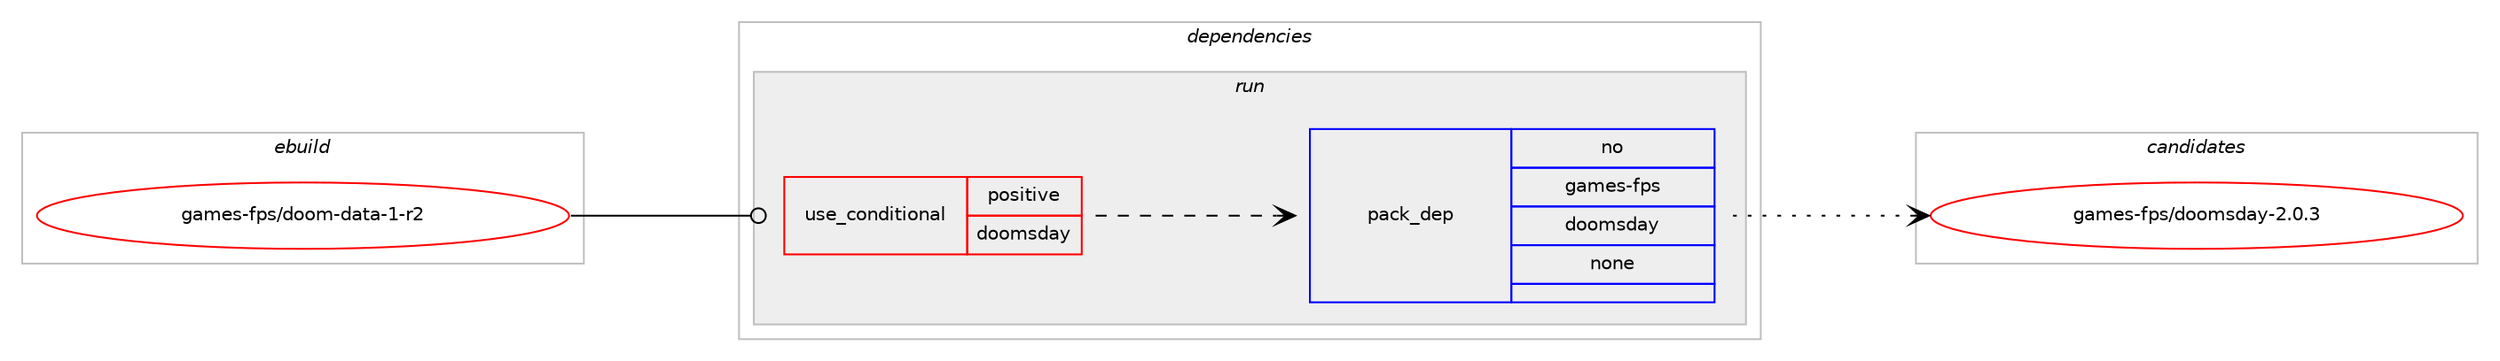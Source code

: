 digraph prolog {

# *************
# Graph options
# *************

newrank=true;
concentrate=true;
compound=true;
graph [rankdir=LR,fontname=Helvetica,fontsize=10,ranksep=1.5];#, ranksep=2.5, nodesep=0.2];
edge  [arrowhead=vee];
node  [fontname=Helvetica,fontsize=10];

# **********
# The ebuild
# **********

subgraph cluster_leftcol {
color=gray;
rank=same;
label=<<i>ebuild</i>>;
id [label="games-fps/doom-data-1-r2", color=red, width=4, href="../games-fps/doom-data-1-r2.svg"];
}

# ****************
# The dependencies
# ****************

subgraph cluster_midcol {
color=gray;
label=<<i>dependencies</i>>;
subgraph cluster_compile {
fillcolor="#eeeeee";
style=filled;
label=<<i>compile</i>>;
}
subgraph cluster_compileandrun {
fillcolor="#eeeeee";
style=filled;
label=<<i>compile and run</i>>;
}
subgraph cluster_run {
fillcolor="#eeeeee";
style=filled;
label=<<i>run</i>>;
subgraph cond426517 {
dependency1557009 [label=<<TABLE BORDER="0" CELLBORDER="1" CELLSPACING="0" CELLPADDING="4"><TR><TD ROWSPAN="3" CELLPADDING="10">use_conditional</TD></TR><TR><TD>positive</TD></TR><TR><TD>doomsday</TD></TR></TABLE>>, shape=none, color=red];
subgraph pack1106629 {
dependency1557010 [label=<<TABLE BORDER="0" CELLBORDER="1" CELLSPACING="0" CELLPADDING="4" WIDTH="220"><TR><TD ROWSPAN="6" CELLPADDING="30">pack_dep</TD></TR><TR><TD WIDTH="110">no</TD></TR><TR><TD>games-fps</TD></TR><TR><TD>doomsday</TD></TR><TR><TD>none</TD></TR><TR><TD></TD></TR></TABLE>>, shape=none, color=blue];
}
dependency1557009:e -> dependency1557010:w [weight=20,style="dashed",arrowhead="vee"];
}
id:e -> dependency1557009:w [weight=20,style="solid",arrowhead="odot"];
}
}

# **************
# The candidates
# **************

subgraph cluster_choices {
rank=same;
color=gray;
label=<<i>candidates</i>>;

subgraph choice1106629 {
color=black;
nodesep=1;
choice10397109101115451021121154710011111110911510097121455046484651 [label="games-fps/doomsday-2.0.3", color=red, width=4,href="../games-fps/doomsday-2.0.3.svg"];
dependency1557010:e -> choice10397109101115451021121154710011111110911510097121455046484651:w [style=dotted,weight="100"];
}
}

}
